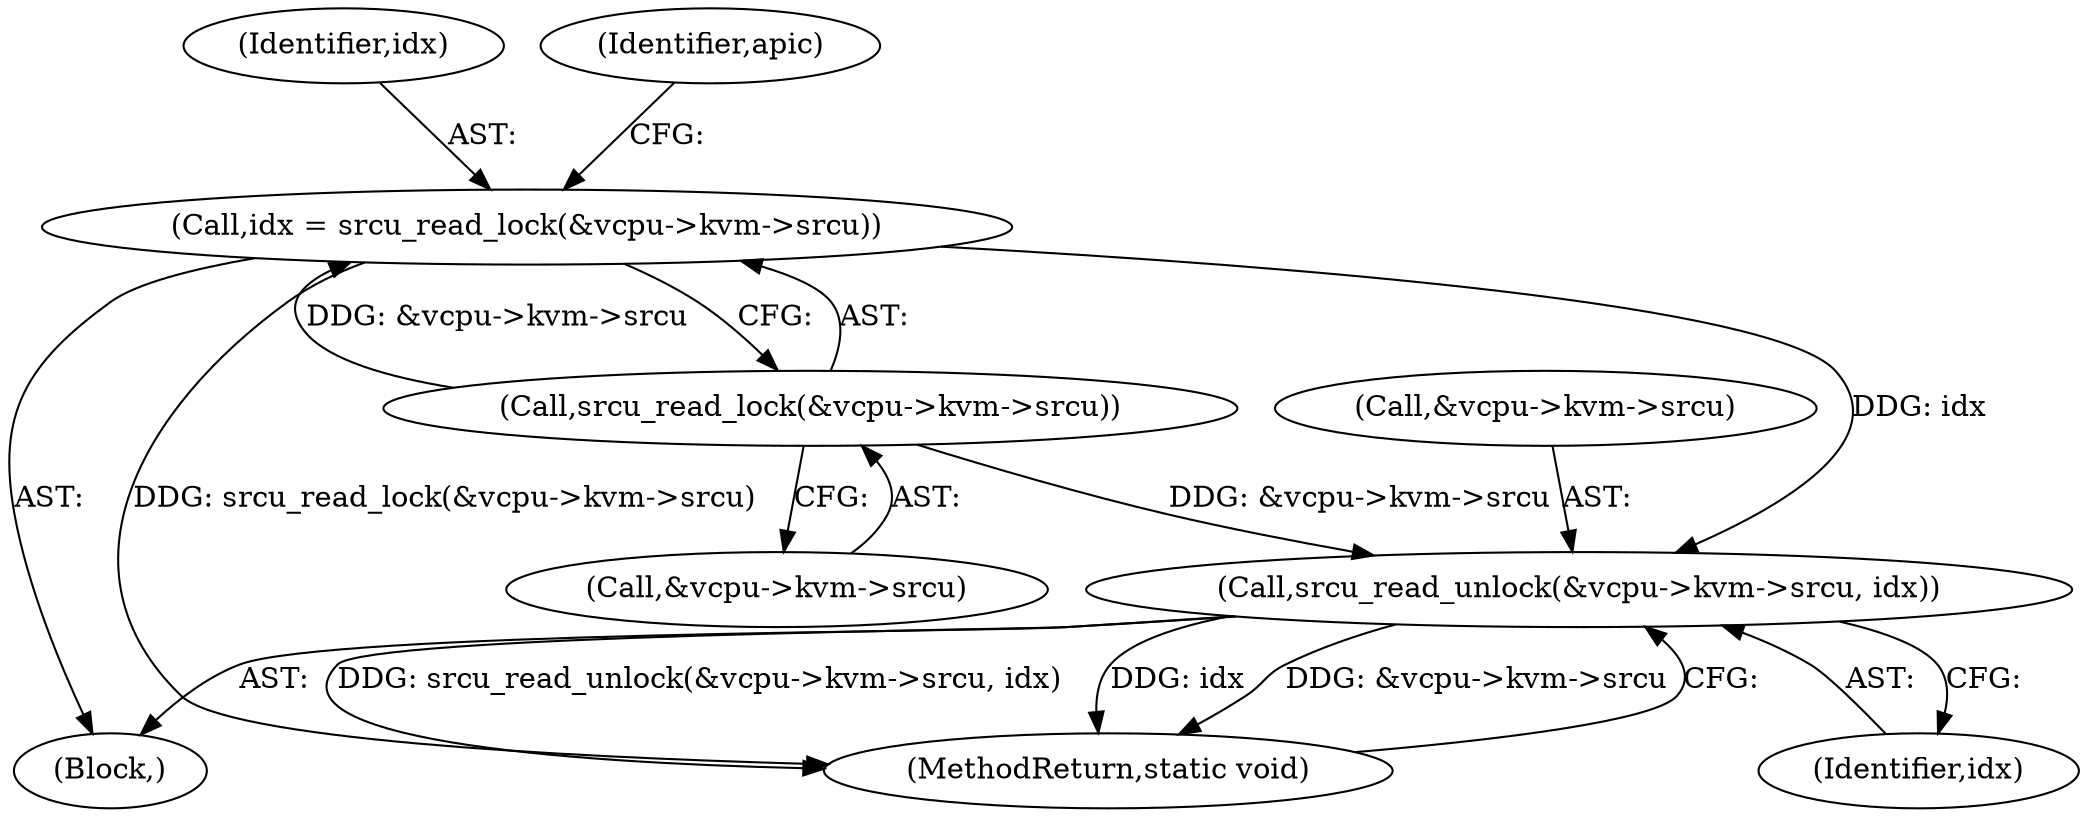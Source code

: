 digraph "1_linux_fda4e2e85589191b123d31cdc21fd33ee70f50fd_5@API" {
"1000121" [label="(Call,idx = srcu_read_lock(&vcpu->kvm->srcu))"];
"1000123" [label="(Call,srcu_read_lock(&vcpu->kvm->srcu))"];
"1000143" [label="(Call,srcu_read_unlock(&vcpu->kvm->srcu, idx))"];
"1000121" [label="(Call,idx = srcu_read_lock(&vcpu->kvm->srcu))"];
"1000102" [label="(Block,)"];
"1000122" [label="(Identifier,idx)"];
"1000123" [label="(Call,srcu_read_lock(&vcpu->kvm->srcu))"];
"1000143" [label="(Call,srcu_read_unlock(&vcpu->kvm->srcu, idx))"];
"1000151" [label="(MethodReturn,static void)"];
"1000144" [label="(Call,&vcpu->kvm->srcu)"];
"1000124" [label="(Call,&vcpu->kvm->srcu)"];
"1000132" [label="(Identifier,apic)"];
"1000150" [label="(Identifier,idx)"];
"1000121" -> "1000102"  [label="AST: "];
"1000121" -> "1000123"  [label="CFG: "];
"1000122" -> "1000121"  [label="AST: "];
"1000123" -> "1000121"  [label="AST: "];
"1000132" -> "1000121"  [label="CFG: "];
"1000121" -> "1000151"  [label="DDG: srcu_read_lock(&vcpu->kvm->srcu)"];
"1000123" -> "1000121"  [label="DDG: &vcpu->kvm->srcu"];
"1000121" -> "1000143"  [label="DDG: idx"];
"1000123" -> "1000124"  [label="CFG: "];
"1000124" -> "1000123"  [label="AST: "];
"1000123" -> "1000143"  [label="DDG: &vcpu->kvm->srcu"];
"1000143" -> "1000102"  [label="AST: "];
"1000143" -> "1000150"  [label="CFG: "];
"1000144" -> "1000143"  [label="AST: "];
"1000150" -> "1000143"  [label="AST: "];
"1000151" -> "1000143"  [label="CFG: "];
"1000143" -> "1000151"  [label="DDG: srcu_read_unlock(&vcpu->kvm->srcu, idx)"];
"1000143" -> "1000151"  [label="DDG: idx"];
"1000143" -> "1000151"  [label="DDG: &vcpu->kvm->srcu"];
}
